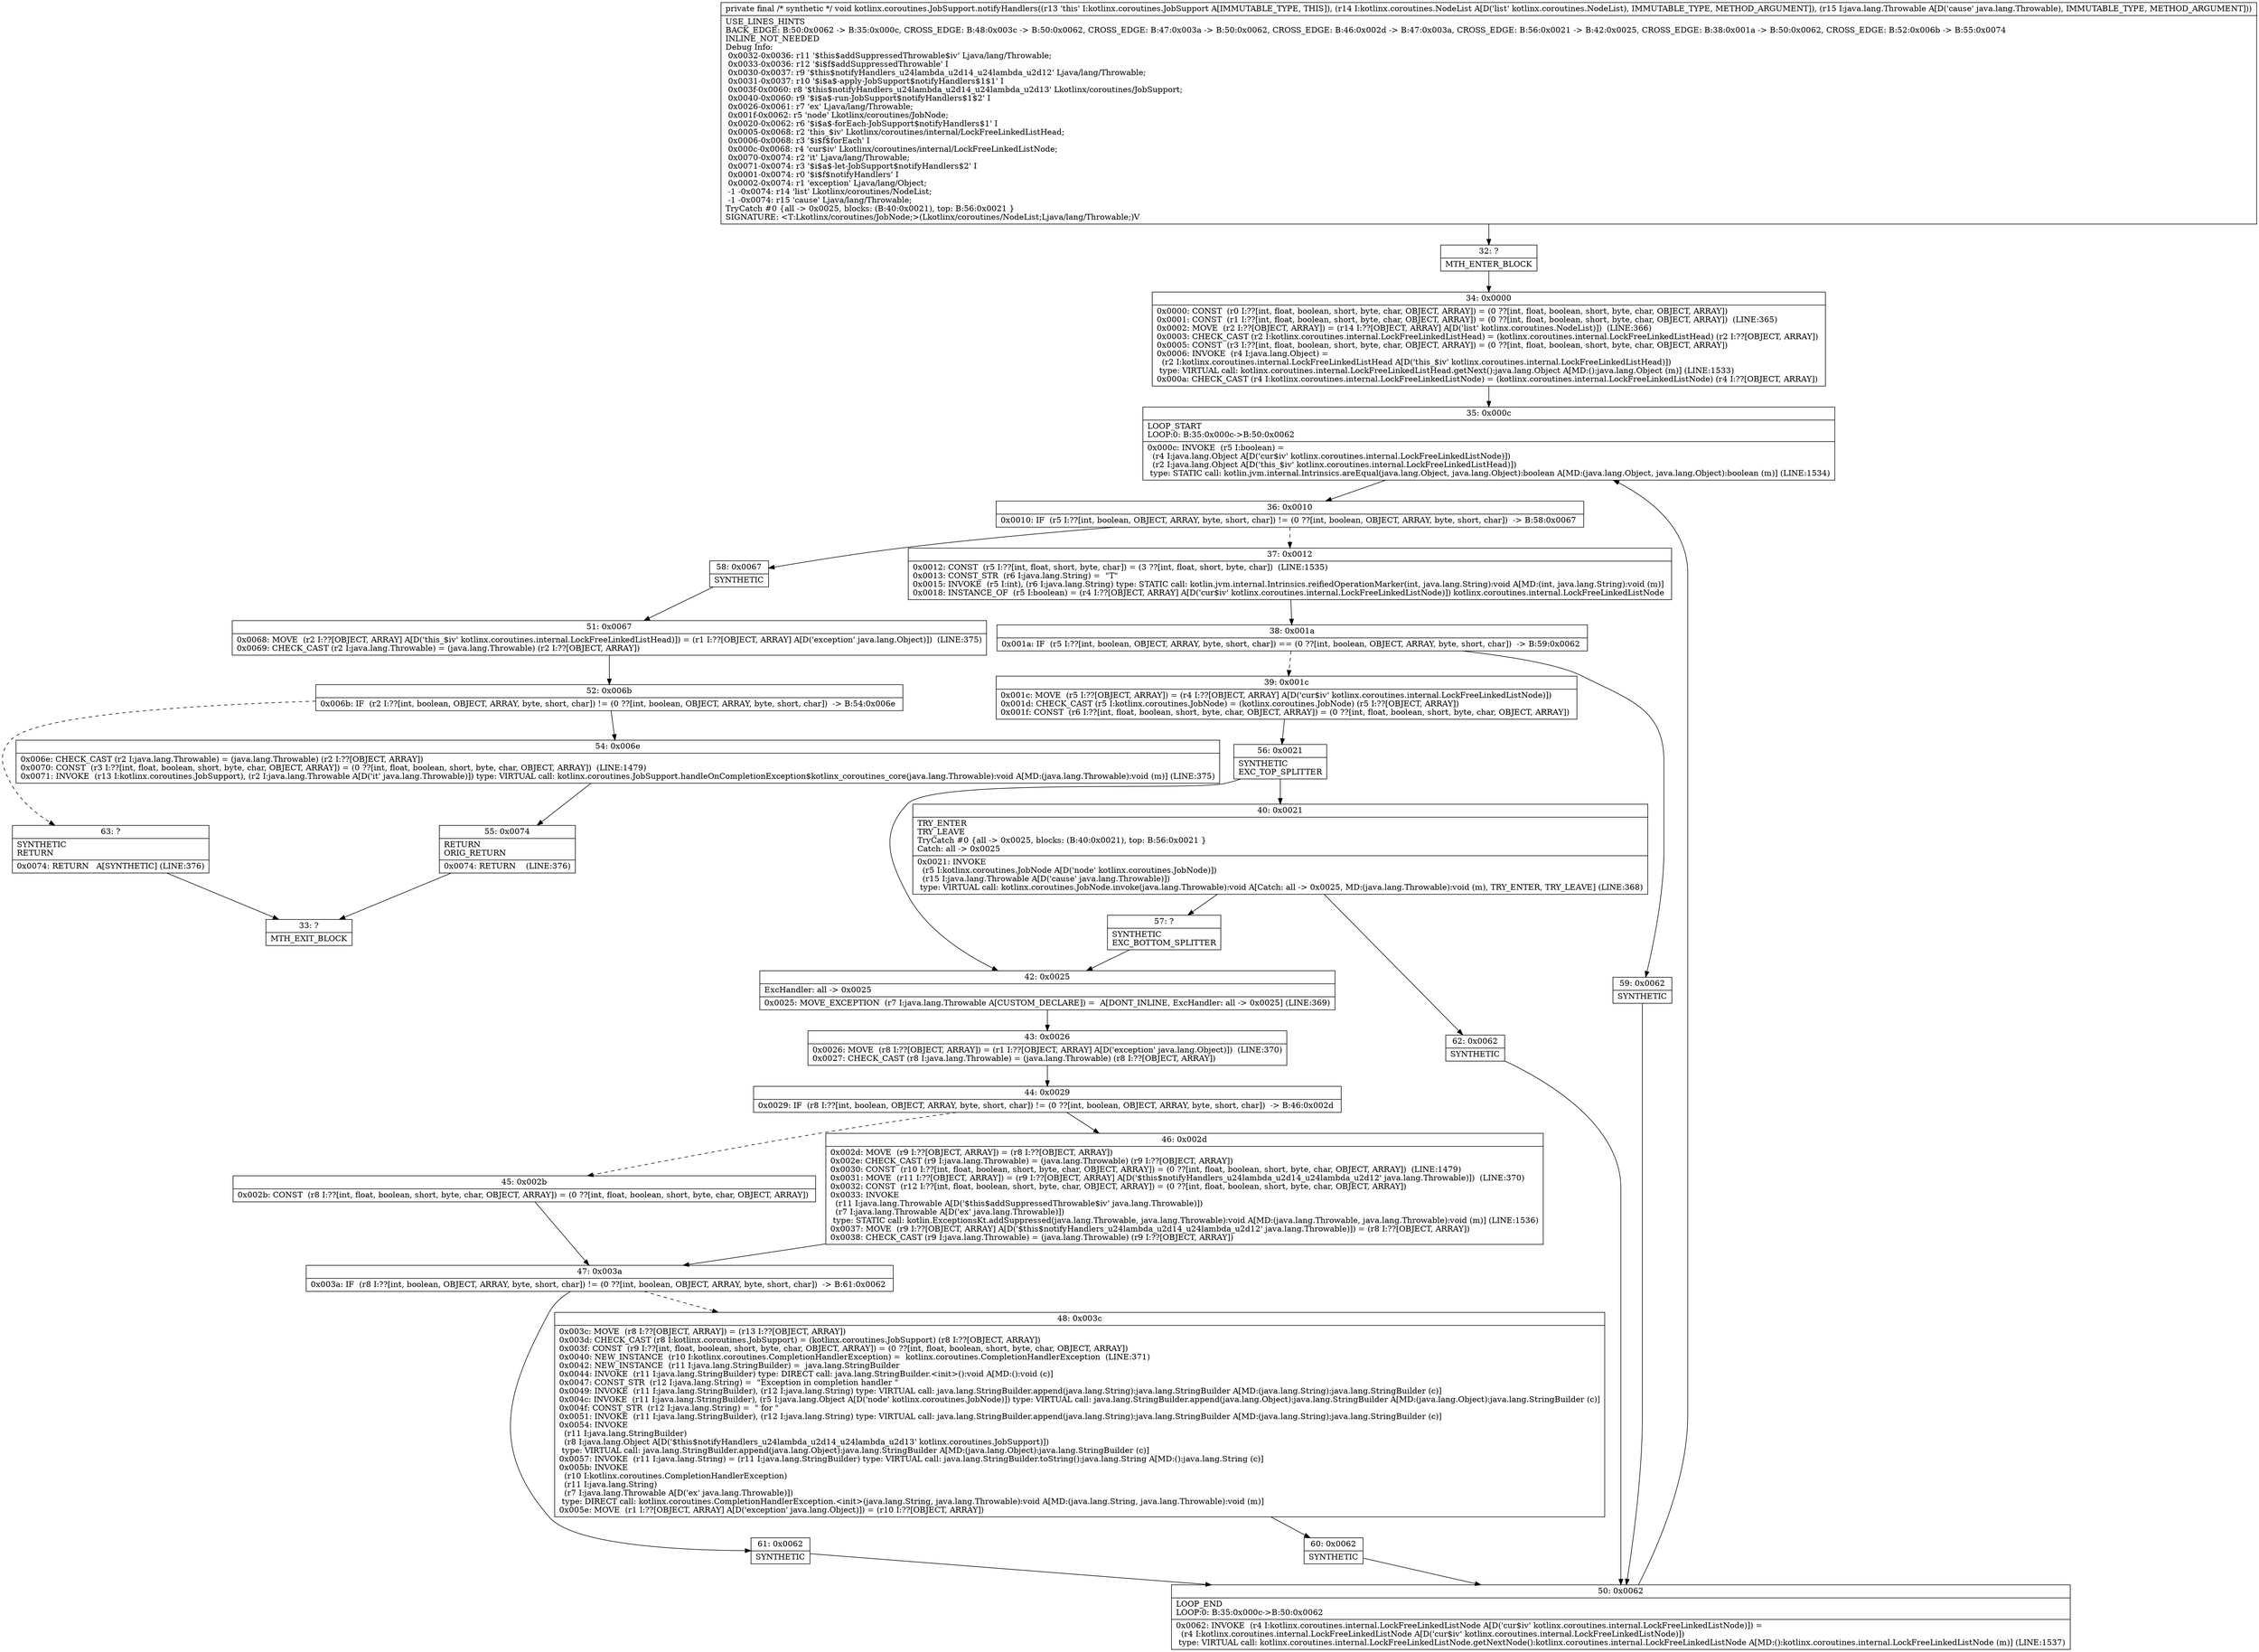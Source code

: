 digraph "CFG forkotlinx.coroutines.JobSupport.notifyHandlers(Lkotlinx\/coroutines\/NodeList;Ljava\/lang\/Throwable;)V" {
Node_32 [shape=record,label="{32\:\ ?|MTH_ENTER_BLOCK\l}"];
Node_34 [shape=record,label="{34\:\ 0x0000|0x0000: CONST  (r0 I:??[int, float, boolean, short, byte, char, OBJECT, ARRAY]) = (0 ??[int, float, boolean, short, byte, char, OBJECT, ARRAY]) \l0x0001: CONST  (r1 I:??[int, float, boolean, short, byte, char, OBJECT, ARRAY]) = (0 ??[int, float, boolean, short, byte, char, OBJECT, ARRAY])  (LINE:365)\l0x0002: MOVE  (r2 I:??[OBJECT, ARRAY]) = (r14 I:??[OBJECT, ARRAY] A[D('list' kotlinx.coroutines.NodeList)])  (LINE:366)\l0x0003: CHECK_CAST (r2 I:kotlinx.coroutines.internal.LockFreeLinkedListHead) = (kotlinx.coroutines.internal.LockFreeLinkedListHead) (r2 I:??[OBJECT, ARRAY]) \l0x0005: CONST  (r3 I:??[int, float, boolean, short, byte, char, OBJECT, ARRAY]) = (0 ??[int, float, boolean, short, byte, char, OBJECT, ARRAY]) \l0x0006: INVOKE  (r4 I:java.lang.Object) = \l  (r2 I:kotlinx.coroutines.internal.LockFreeLinkedListHead A[D('this_$iv' kotlinx.coroutines.internal.LockFreeLinkedListHead)])\l type: VIRTUAL call: kotlinx.coroutines.internal.LockFreeLinkedListHead.getNext():java.lang.Object A[MD:():java.lang.Object (m)] (LINE:1533)\l0x000a: CHECK_CAST (r4 I:kotlinx.coroutines.internal.LockFreeLinkedListNode) = (kotlinx.coroutines.internal.LockFreeLinkedListNode) (r4 I:??[OBJECT, ARRAY]) \l}"];
Node_35 [shape=record,label="{35\:\ 0x000c|LOOP_START\lLOOP:0: B:35:0x000c\-\>B:50:0x0062\l|0x000c: INVOKE  (r5 I:boolean) = \l  (r4 I:java.lang.Object A[D('cur$iv' kotlinx.coroutines.internal.LockFreeLinkedListNode)])\l  (r2 I:java.lang.Object A[D('this_$iv' kotlinx.coroutines.internal.LockFreeLinkedListHead)])\l type: STATIC call: kotlin.jvm.internal.Intrinsics.areEqual(java.lang.Object, java.lang.Object):boolean A[MD:(java.lang.Object, java.lang.Object):boolean (m)] (LINE:1534)\l}"];
Node_36 [shape=record,label="{36\:\ 0x0010|0x0010: IF  (r5 I:??[int, boolean, OBJECT, ARRAY, byte, short, char]) != (0 ??[int, boolean, OBJECT, ARRAY, byte, short, char])  \-\> B:58:0x0067 \l}"];
Node_37 [shape=record,label="{37\:\ 0x0012|0x0012: CONST  (r5 I:??[int, float, short, byte, char]) = (3 ??[int, float, short, byte, char])  (LINE:1535)\l0x0013: CONST_STR  (r6 I:java.lang.String) =  \"T\" \l0x0015: INVOKE  (r5 I:int), (r6 I:java.lang.String) type: STATIC call: kotlin.jvm.internal.Intrinsics.reifiedOperationMarker(int, java.lang.String):void A[MD:(int, java.lang.String):void (m)]\l0x0018: INSTANCE_OF  (r5 I:boolean) = (r4 I:??[OBJECT, ARRAY] A[D('cur$iv' kotlinx.coroutines.internal.LockFreeLinkedListNode)]) kotlinx.coroutines.internal.LockFreeLinkedListNode \l}"];
Node_38 [shape=record,label="{38\:\ 0x001a|0x001a: IF  (r5 I:??[int, boolean, OBJECT, ARRAY, byte, short, char]) == (0 ??[int, boolean, OBJECT, ARRAY, byte, short, char])  \-\> B:59:0x0062 \l}"];
Node_39 [shape=record,label="{39\:\ 0x001c|0x001c: MOVE  (r5 I:??[OBJECT, ARRAY]) = (r4 I:??[OBJECT, ARRAY] A[D('cur$iv' kotlinx.coroutines.internal.LockFreeLinkedListNode)]) \l0x001d: CHECK_CAST (r5 I:kotlinx.coroutines.JobNode) = (kotlinx.coroutines.JobNode) (r5 I:??[OBJECT, ARRAY]) \l0x001f: CONST  (r6 I:??[int, float, boolean, short, byte, char, OBJECT, ARRAY]) = (0 ??[int, float, boolean, short, byte, char, OBJECT, ARRAY]) \l}"];
Node_56 [shape=record,label="{56\:\ 0x0021|SYNTHETIC\lEXC_TOP_SPLITTER\l}"];
Node_40 [shape=record,label="{40\:\ 0x0021|TRY_ENTER\lTRY_LEAVE\lTryCatch #0 \{all \-\> 0x0025, blocks: (B:40:0x0021), top: B:56:0x0021 \}\lCatch: all \-\> 0x0025\l|0x0021: INVOKE  \l  (r5 I:kotlinx.coroutines.JobNode A[D('node' kotlinx.coroutines.JobNode)])\l  (r15 I:java.lang.Throwable A[D('cause' java.lang.Throwable)])\l type: VIRTUAL call: kotlinx.coroutines.JobNode.invoke(java.lang.Throwable):void A[Catch: all \-\> 0x0025, MD:(java.lang.Throwable):void (m), TRY_ENTER, TRY_LEAVE] (LINE:368)\l}"];
Node_57 [shape=record,label="{57\:\ ?|SYNTHETIC\lEXC_BOTTOM_SPLITTER\l}"];
Node_62 [shape=record,label="{62\:\ 0x0062|SYNTHETIC\l}"];
Node_50 [shape=record,label="{50\:\ 0x0062|LOOP_END\lLOOP:0: B:35:0x000c\-\>B:50:0x0062\l|0x0062: INVOKE  (r4 I:kotlinx.coroutines.internal.LockFreeLinkedListNode A[D('cur$iv' kotlinx.coroutines.internal.LockFreeLinkedListNode)]) = \l  (r4 I:kotlinx.coroutines.internal.LockFreeLinkedListNode A[D('cur$iv' kotlinx.coroutines.internal.LockFreeLinkedListNode)])\l type: VIRTUAL call: kotlinx.coroutines.internal.LockFreeLinkedListNode.getNextNode():kotlinx.coroutines.internal.LockFreeLinkedListNode A[MD:():kotlinx.coroutines.internal.LockFreeLinkedListNode (m)] (LINE:1537)\l}"];
Node_42 [shape=record,label="{42\:\ 0x0025|ExcHandler: all \-\> 0x0025\l|0x0025: MOVE_EXCEPTION  (r7 I:java.lang.Throwable A[CUSTOM_DECLARE]) =  A[DONT_INLINE, ExcHandler: all \-\> 0x0025] (LINE:369)\l}"];
Node_43 [shape=record,label="{43\:\ 0x0026|0x0026: MOVE  (r8 I:??[OBJECT, ARRAY]) = (r1 I:??[OBJECT, ARRAY] A[D('exception' java.lang.Object)])  (LINE:370)\l0x0027: CHECK_CAST (r8 I:java.lang.Throwable) = (java.lang.Throwable) (r8 I:??[OBJECT, ARRAY]) \l}"];
Node_44 [shape=record,label="{44\:\ 0x0029|0x0029: IF  (r8 I:??[int, boolean, OBJECT, ARRAY, byte, short, char]) != (0 ??[int, boolean, OBJECT, ARRAY, byte, short, char])  \-\> B:46:0x002d \l}"];
Node_45 [shape=record,label="{45\:\ 0x002b|0x002b: CONST  (r8 I:??[int, float, boolean, short, byte, char, OBJECT, ARRAY]) = (0 ??[int, float, boolean, short, byte, char, OBJECT, ARRAY]) \l}"];
Node_47 [shape=record,label="{47\:\ 0x003a|0x003a: IF  (r8 I:??[int, boolean, OBJECT, ARRAY, byte, short, char]) != (0 ??[int, boolean, OBJECT, ARRAY, byte, short, char])  \-\> B:61:0x0062 \l}"];
Node_48 [shape=record,label="{48\:\ 0x003c|0x003c: MOVE  (r8 I:??[OBJECT, ARRAY]) = (r13 I:??[OBJECT, ARRAY]) \l0x003d: CHECK_CAST (r8 I:kotlinx.coroutines.JobSupport) = (kotlinx.coroutines.JobSupport) (r8 I:??[OBJECT, ARRAY]) \l0x003f: CONST  (r9 I:??[int, float, boolean, short, byte, char, OBJECT, ARRAY]) = (0 ??[int, float, boolean, short, byte, char, OBJECT, ARRAY]) \l0x0040: NEW_INSTANCE  (r10 I:kotlinx.coroutines.CompletionHandlerException) =  kotlinx.coroutines.CompletionHandlerException  (LINE:371)\l0x0042: NEW_INSTANCE  (r11 I:java.lang.StringBuilder) =  java.lang.StringBuilder \l0x0044: INVOKE  (r11 I:java.lang.StringBuilder) type: DIRECT call: java.lang.StringBuilder.\<init\>():void A[MD:():void (c)]\l0x0047: CONST_STR  (r12 I:java.lang.String) =  \"Exception in completion handler \" \l0x0049: INVOKE  (r11 I:java.lang.StringBuilder), (r12 I:java.lang.String) type: VIRTUAL call: java.lang.StringBuilder.append(java.lang.String):java.lang.StringBuilder A[MD:(java.lang.String):java.lang.StringBuilder (c)]\l0x004c: INVOKE  (r11 I:java.lang.StringBuilder), (r5 I:java.lang.Object A[D('node' kotlinx.coroutines.JobNode)]) type: VIRTUAL call: java.lang.StringBuilder.append(java.lang.Object):java.lang.StringBuilder A[MD:(java.lang.Object):java.lang.StringBuilder (c)]\l0x004f: CONST_STR  (r12 I:java.lang.String) =  \" for \" \l0x0051: INVOKE  (r11 I:java.lang.StringBuilder), (r12 I:java.lang.String) type: VIRTUAL call: java.lang.StringBuilder.append(java.lang.String):java.lang.StringBuilder A[MD:(java.lang.String):java.lang.StringBuilder (c)]\l0x0054: INVOKE  \l  (r11 I:java.lang.StringBuilder)\l  (r8 I:java.lang.Object A[D('$this$notifyHandlers_u24lambda_u2d14_u24lambda_u2d13' kotlinx.coroutines.JobSupport)])\l type: VIRTUAL call: java.lang.StringBuilder.append(java.lang.Object):java.lang.StringBuilder A[MD:(java.lang.Object):java.lang.StringBuilder (c)]\l0x0057: INVOKE  (r11 I:java.lang.String) = (r11 I:java.lang.StringBuilder) type: VIRTUAL call: java.lang.StringBuilder.toString():java.lang.String A[MD:():java.lang.String (c)]\l0x005b: INVOKE  \l  (r10 I:kotlinx.coroutines.CompletionHandlerException)\l  (r11 I:java.lang.String)\l  (r7 I:java.lang.Throwable A[D('ex' java.lang.Throwable)])\l type: DIRECT call: kotlinx.coroutines.CompletionHandlerException.\<init\>(java.lang.String, java.lang.Throwable):void A[MD:(java.lang.String, java.lang.Throwable):void (m)]\l0x005e: MOVE  (r1 I:??[OBJECT, ARRAY] A[D('exception' java.lang.Object)]) = (r10 I:??[OBJECT, ARRAY]) \l}"];
Node_60 [shape=record,label="{60\:\ 0x0062|SYNTHETIC\l}"];
Node_61 [shape=record,label="{61\:\ 0x0062|SYNTHETIC\l}"];
Node_46 [shape=record,label="{46\:\ 0x002d|0x002d: MOVE  (r9 I:??[OBJECT, ARRAY]) = (r8 I:??[OBJECT, ARRAY]) \l0x002e: CHECK_CAST (r9 I:java.lang.Throwable) = (java.lang.Throwable) (r9 I:??[OBJECT, ARRAY]) \l0x0030: CONST  (r10 I:??[int, float, boolean, short, byte, char, OBJECT, ARRAY]) = (0 ??[int, float, boolean, short, byte, char, OBJECT, ARRAY])  (LINE:1479)\l0x0031: MOVE  (r11 I:??[OBJECT, ARRAY]) = (r9 I:??[OBJECT, ARRAY] A[D('$this$notifyHandlers_u24lambda_u2d14_u24lambda_u2d12' java.lang.Throwable)])  (LINE:370)\l0x0032: CONST  (r12 I:??[int, float, boolean, short, byte, char, OBJECT, ARRAY]) = (0 ??[int, float, boolean, short, byte, char, OBJECT, ARRAY]) \l0x0033: INVOKE  \l  (r11 I:java.lang.Throwable A[D('$this$addSuppressedThrowable$iv' java.lang.Throwable)])\l  (r7 I:java.lang.Throwable A[D('ex' java.lang.Throwable)])\l type: STATIC call: kotlin.ExceptionsKt.addSuppressed(java.lang.Throwable, java.lang.Throwable):void A[MD:(java.lang.Throwable, java.lang.Throwable):void (m)] (LINE:1536)\l0x0037: MOVE  (r9 I:??[OBJECT, ARRAY] A[D('$this$notifyHandlers_u24lambda_u2d14_u24lambda_u2d12' java.lang.Throwable)]) = (r8 I:??[OBJECT, ARRAY]) \l0x0038: CHECK_CAST (r9 I:java.lang.Throwable) = (java.lang.Throwable) (r9 I:??[OBJECT, ARRAY]) \l}"];
Node_59 [shape=record,label="{59\:\ 0x0062|SYNTHETIC\l}"];
Node_58 [shape=record,label="{58\:\ 0x0067|SYNTHETIC\l}"];
Node_51 [shape=record,label="{51\:\ 0x0067|0x0068: MOVE  (r2 I:??[OBJECT, ARRAY] A[D('this_$iv' kotlinx.coroutines.internal.LockFreeLinkedListHead)]) = (r1 I:??[OBJECT, ARRAY] A[D('exception' java.lang.Object)])  (LINE:375)\l0x0069: CHECK_CAST (r2 I:java.lang.Throwable) = (java.lang.Throwable) (r2 I:??[OBJECT, ARRAY]) \l}"];
Node_52 [shape=record,label="{52\:\ 0x006b|0x006b: IF  (r2 I:??[int, boolean, OBJECT, ARRAY, byte, short, char]) != (0 ??[int, boolean, OBJECT, ARRAY, byte, short, char])  \-\> B:54:0x006e \l}"];
Node_54 [shape=record,label="{54\:\ 0x006e|0x006e: CHECK_CAST (r2 I:java.lang.Throwable) = (java.lang.Throwable) (r2 I:??[OBJECT, ARRAY]) \l0x0070: CONST  (r3 I:??[int, float, boolean, short, byte, char, OBJECT, ARRAY]) = (0 ??[int, float, boolean, short, byte, char, OBJECT, ARRAY])  (LINE:1479)\l0x0071: INVOKE  (r13 I:kotlinx.coroutines.JobSupport), (r2 I:java.lang.Throwable A[D('it' java.lang.Throwable)]) type: VIRTUAL call: kotlinx.coroutines.JobSupport.handleOnCompletionException$kotlinx_coroutines_core(java.lang.Throwable):void A[MD:(java.lang.Throwable):void (m)] (LINE:375)\l}"];
Node_55 [shape=record,label="{55\:\ 0x0074|RETURN\lORIG_RETURN\l|0x0074: RETURN    (LINE:376)\l}"];
Node_33 [shape=record,label="{33\:\ ?|MTH_EXIT_BLOCK\l}"];
Node_63 [shape=record,label="{63\:\ ?|SYNTHETIC\lRETURN\l|0x0074: RETURN   A[SYNTHETIC] (LINE:376)\l}"];
MethodNode[shape=record,label="{private final \/* synthetic *\/ void kotlinx.coroutines.JobSupport.notifyHandlers((r13 'this' I:kotlinx.coroutines.JobSupport A[IMMUTABLE_TYPE, THIS]), (r14 I:kotlinx.coroutines.NodeList A[D('list' kotlinx.coroutines.NodeList), IMMUTABLE_TYPE, METHOD_ARGUMENT]), (r15 I:java.lang.Throwable A[D('cause' java.lang.Throwable), IMMUTABLE_TYPE, METHOD_ARGUMENT]))  | USE_LINES_HINTS\lBACK_EDGE: B:50:0x0062 \-\> B:35:0x000c, CROSS_EDGE: B:48:0x003c \-\> B:50:0x0062, CROSS_EDGE: B:47:0x003a \-\> B:50:0x0062, CROSS_EDGE: B:46:0x002d \-\> B:47:0x003a, CROSS_EDGE: B:56:0x0021 \-\> B:42:0x0025, CROSS_EDGE: B:38:0x001a \-\> B:50:0x0062, CROSS_EDGE: B:52:0x006b \-\> B:55:0x0074\lINLINE_NOT_NEEDED\lDebug Info:\l  0x0032\-0x0036: r11 '$this$addSuppressedThrowable$iv' Ljava\/lang\/Throwable;\l  0x0033\-0x0036: r12 '$i$f$addSuppressedThrowable' I\l  0x0030\-0x0037: r9 '$this$notifyHandlers_u24lambda_u2d14_u24lambda_u2d12' Ljava\/lang\/Throwable;\l  0x0031\-0x0037: r10 '$i$a$\-apply\-JobSupport$notifyHandlers$1$1' I\l  0x003f\-0x0060: r8 '$this$notifyHandlers_u24lambda_u2d14_u24lambda_u2d13' Lkotlinx\/coroutines\/JobSupport;\l  0x0040\-0x0060: r9 '$i$a$\-run\-JobSupport$notifyHandlers$1$2' I\l  0x0026\-0x0061: r7 'ex' Ljava\/lang\/Throwable;\l  0x001f\-0x0062: r5 'node' Lkotlinx\/coroutines\/JobNode;\l  0x0020\-0x0062: r6 '$i$a$\-forEach\-JobSupport$notifyHandlers$1' I\l  0x0005\-0x0068: r2 'this_$iv' Lkotlinx\/coroutines\/internal\/LockFreeLinkedListHead;\l  0x0006\-0x0068: r3 '$i$f$forEach' I\l  0x000c\-0x0068: r4 'cur$iv' Lkotlinx\/coroutines\/internal\/LockFreeLinkedListNode;\l  0x0070\-0x0074: r2 'it' Ljava\/lang\/Throwable;\l  0x0071\-0x0074: r3 '$i$a$\-let\-JobSupport$notifyHandlers$2' I\l  0x0001\-0x0074: r0 '$i$f$notifyHandlers' I\l  0x0002\-0x0074: r1 'exception' Ljava\/lang\/Object;\l  \-1 \-0x0074: r14 'list' Lkotlinx\/coroutines\/NodeList;\l  \-1 \-0x0074: r15 'cause' Ljava\/lang\/Throwable;\lTryCatch #0 \{all \-\> 0x0025, blocks: (B:40:0x0021), top: B:56:0x0021 \}\lSIGNATURE: \<T:Lkotlinx\/coroutines\/JobNode;\>(Lkotlinx\/coroutines\/NodeList;Ljava\/lang\/Throwable;)V\l}"];
MethodNode -> Node_32;Node_32 -> Node_34;
Node_34 -> Node_35;
Node_35 -> Node_36;
Node_36 -> Node_37[style=dashed];
Node_36 -> Node_58;
Node_37 -> Node_38;
Node_38 -> Node_39[style=dashed];
Node_38 -> Node_59;
Node_39 -> Node_56;
Node_56 -> Node_40;
Node_56 -> Node_42;
Node_40 -> Node_57;
Node_40 -> Node_62;
Node_57 -> Node_42;
Node_62 -> Node_50;
Node_50 -> Node_35;
Node_42 -> Node_43;
Node_43 -> Node_44;
Node_44 -> Node_45[style=dashed];
Node_44 -> Node_46;
Node_45 -> Node_47;
Node_47 -> Node_48[style=dashed];
Node_47 -> Node_61;
Node_48 -> Node_60;
Node_60 -> Node_50;
Node_61 -> Node_50;
Node_46 -> Node_47;
Node_59 -> Node_50;
Node_58 -> Node_51;
Node_51 -> Node_52;
Node_52 -> Node_54;
Node_52 -> Node_63[style=dashed];
Node_54 -> Node_55;
Node_55 -> Node_33;
Node_63 -> Node_33;
}


